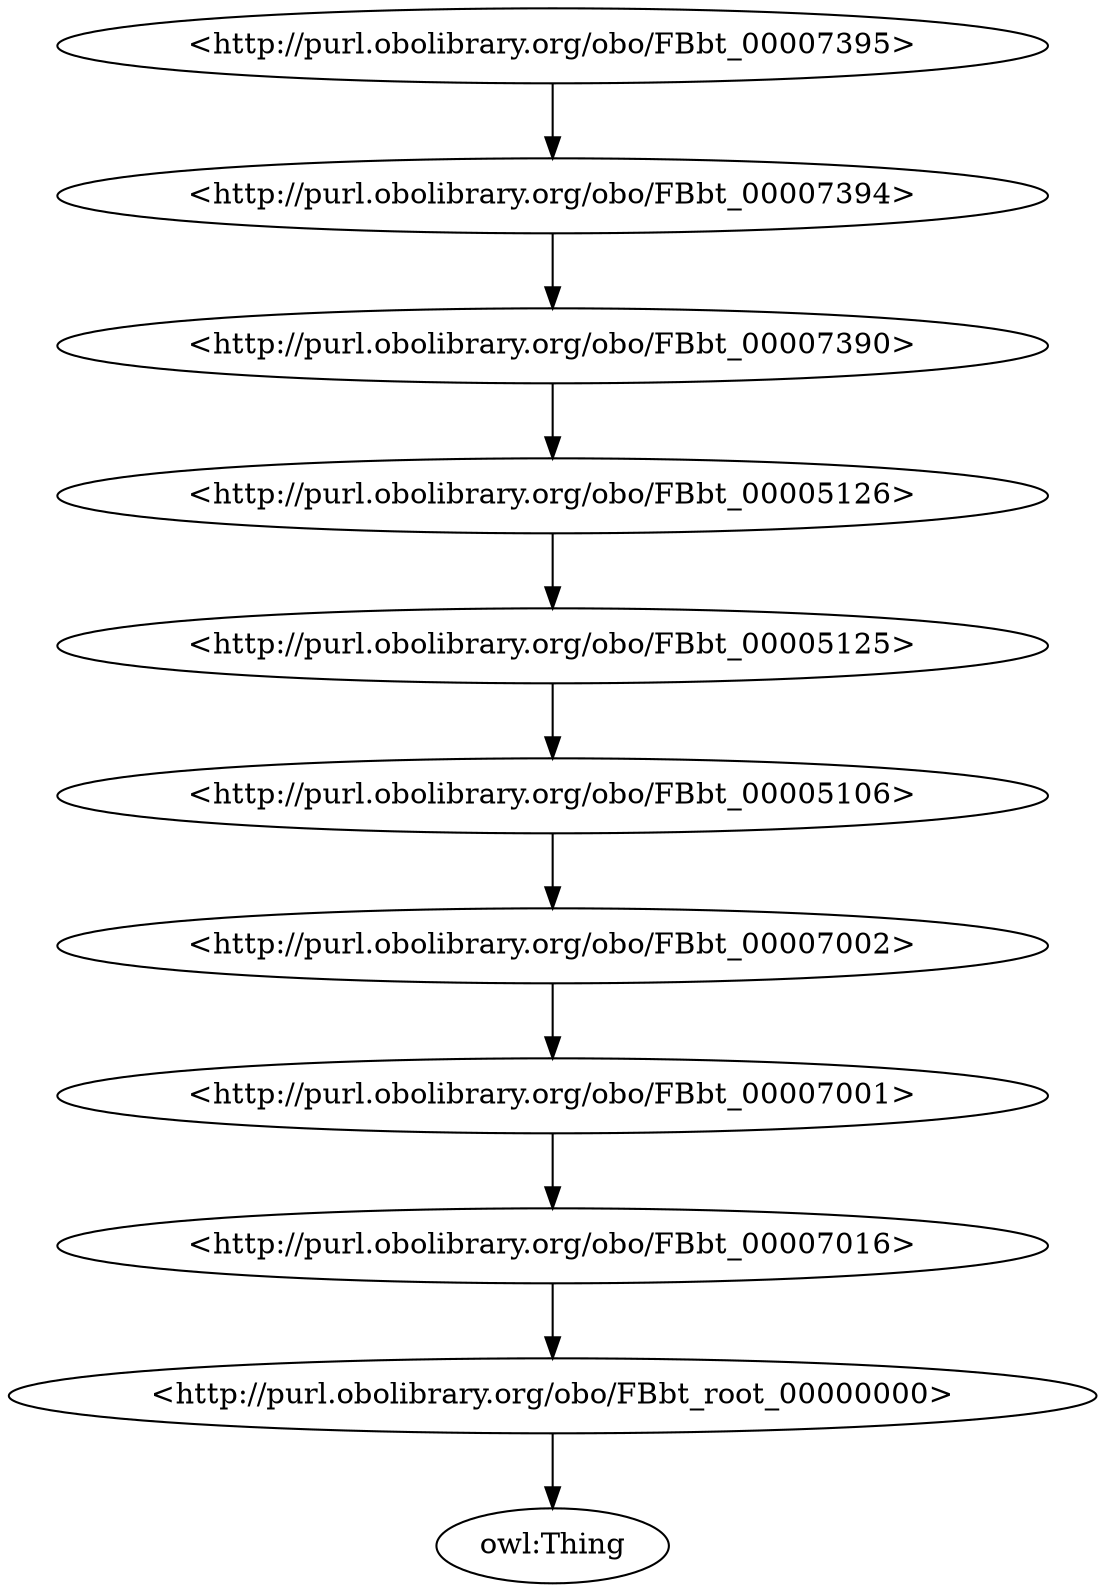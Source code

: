 digraph Taxonomy {
  "<http://purl.obolibrary.org/obo/FBbt_00007395>" -> "<http://purl.obolibrary.org/obo/FBbt_00007394>";
  "<http://purl.obolibrary.org/obo/FBbt_00007390>" -> "<http://purl.obolibrary.org/obo/FBbt_00005126>";
  "<http://purl.obolibrary.org/obo/FBbt_00007394>" -> "<http://purl.obolibrary.org/obo/FBbt_00007390>";
  "<http://purl.obolibrary.org/obo/FBbt_00007016>" -> "<http://purl.obolibrary.org/obo/FBbt_root_00000000>";
  "<http://purl.obolibrary.org/obo/FBbt_00007002>" -> "<http://purl.obolibrary.org/obo/FBbt_00007001>";
  "<http://purl.obolibrary.org/obo/FBbt_root_00000000>" -> "owl:Thing";
  "<http://purl.obolibrary.org/obo/FBbt_00007001>" -> "<http://purl.obolibrary.org/obo/FBbt_00007016>";
  "<http://purl.obolibrary.org/obo/FBbt_00005126>" -> "<http://purl.obolibrary.org/obo/FBbt_00005125>";
  "<http://purl.obolibrary.org/obo/FBbt_00005125>" -> "<http://purl.obolibrary.org/obo/FBbt_00005106>";
  "<http://purl.obolibrary.org/obo/FBbt_00005106>" -> "<http://purl.obolibrary.org/obo/FBbt_00007002>";
}
